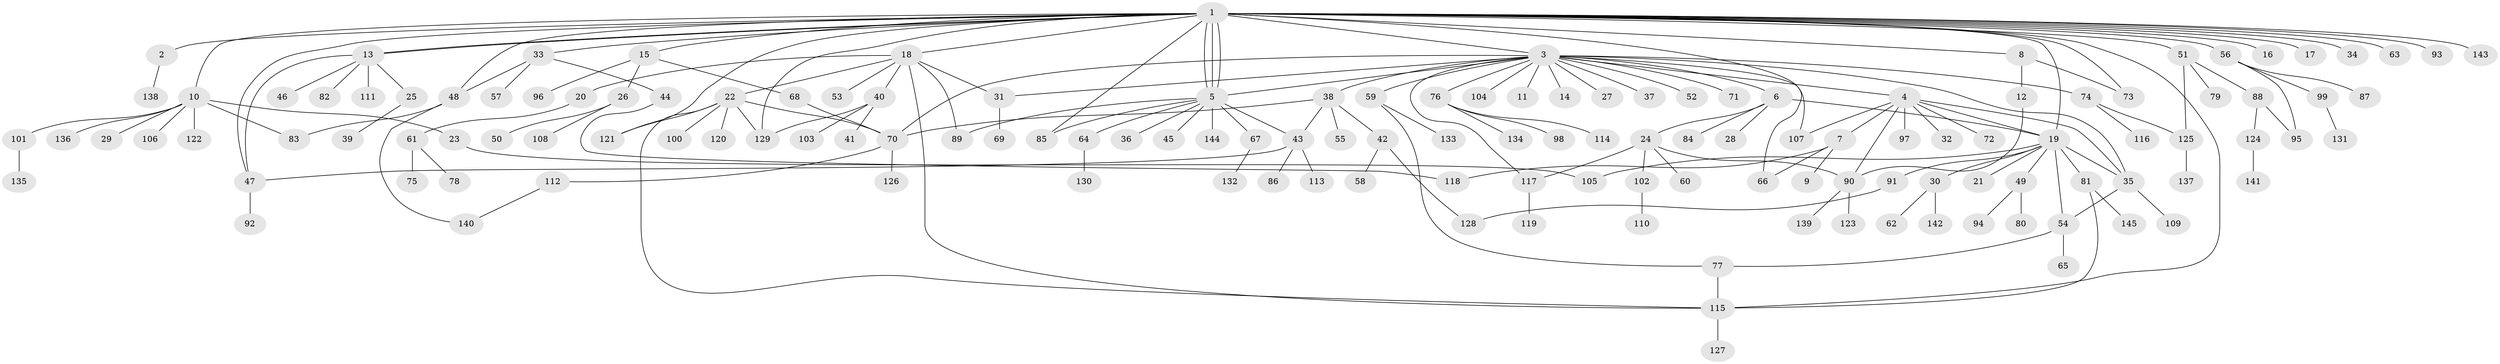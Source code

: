 // Generated by graph-tools (version 1.1) at 2025/50/03/09/25 03:50:00]
// undirected, 145 vertices, 184 edges
graph export_dot {
graph [start="1"]
  node [color=gray90,style=filled];
  1;
  2;
  3;
  4;
  5;
  6;
  7;
  8;
  9;
  10;
  11;
  12;
  13;
  14;
  15;
  16;
  17;
  18;
  19;
  20;
  21;
  22;
  23;
  24;
  25;
  26;
  27;
  28;
  29;
  30;
  31;
  32;
  33;
  34;
  35;
  36;
  37;
  38;
  39;
  40;
  41;
  42;
  43;
  44;
  45;
  46;
  47;
  48;
  49;
  50;
  51;
  52;
  53;
  54;
  55;
  56;
  57;
  58;
  59;
  60;
  61;
  62;
  63;
  64;
  65;
  66;
  67;
  68;
  69;
  70;
  71;
  72;
  73;
  74;
  75;
  76;
  77;
  78;
  79;
  80;
  81;
  82;
  83;
  84;
  85;
  86;
  87;
  88;
  89;
  90;
  91;
  92;
  93;
  94;
  95;
  96;
  97;
  98;
  99;
  100;
  101;
  102;
  103;
  104;
  105;
  106;
  107;
  108;
  109;
  110;
  111;
  112;
  113;
  114;
  115;
  116;
  117;
  118;
  119;
  120;
  121;
  122;
  123;
  124;
  125;
  126;
  127;
  128;
  129;
  130;
  131;
  132;
  133;
  134;
  135;
  136;
  137;
  138;
  139;
  140;
  141;
  142;
  143;
  144;
  145;
  1 -- 2;
  1 -- 3;
  1 -- 5;
  1 -- 5;
  1 -- 5;
  1 -- 8;
  1 -- 10;
  1 -- 13;
  1 -- 13;
  1 -- 15;
  1 -- 16;
  1 -- 17;
  1 -- 18;
  1 -- 19;
  1 -- 33;
  1 -- 34;
  1 -- 47;
  1 -- 48;
  1 -- 51;
  1 -- 56;
  1 -- 63;
  1 -- 66;
  1 -- 73;
  1 -- 85;
  1 -- 93;
  1 -- 115;
  1 -- 121;
  1 -- 129;
  1 -- 143;
  2 -- 138;
  3 -- 4;
  3 -- 5;
  3 -- 6;
  3 -- 11;
  3 -- 14;
  3 -- 27;
  3 -- 31;
  3 -- 35;
  3 -- 37;
  3 -- 38;
  3 -- 52;
  3 -- 59;
  3 -- 70;
  3 -- 71;
  3 -- 74;
  3 -- 76;
  3 -- 104;
  3 -- 107;
  3 -- 117;
  4 -- 7;
  4 -- 19;
  4 -- 32;
  4 -- 35;
  4 -- 72;
  4 -- 90;
  4 -- 97;
  4 -- 107;
  5 -- 36;
  5 -- 43;
  5 -- 45;
  5 -- 64;
  5 -- 67;
  5 -- 85;
  5 -- 89;
  5 -- 144;
  6 -- 19;
  6 -- 24;
  6 -- 28;
  6 -- 84;
  7 -- 9;
  7 -- 66;
  7 -- 118;
  8 -- 12;
  8 -- 73;
  10 -- 23;
  10 -- 29;
  10 -- 83;
  10 -- 101;
  10 -- 106;
  10 -- 122;
  10 -- 136;
  12 -- 90;
  13 -- 25;
  13 -- 46;
  13 -- 47;
  13 -- 82;
  13 -- 111;
  15 -- 26;
  15 -- 68;
  15 -- 96;
  18 -- 20;
  18 -- 22;
  18 -- 31;
  18 -- 40;
  18 -- 53;
  18 -- 89;
  18 -- 115;
  19 -- 21;
  19 -- 30;
  19 -- 35;
  19 -- 49;
  19 -- 54;
  19 -- 81;
  19 -- 91;
  19 -- 105;
  20 -- 61;
  22 -- 70;
  22 -- 100;
  22 -- 115;
  22 -- 120;
  22 -- 121;
  22 -- 129;
  23 -- 105;
  24 -- 60;
  24 -- 90;
  24 -- 102;
  24 -- 117;
  25 -- 39;
  26 -- 50;
  26 -- 108;
  30 -- 62;
  30 -- 142;
  31 -- 69;
  33 -- 44;
  33 -- 48;
  33 -- 57;
  35 -- 54;
  35 -- 109;
  38 -- 42;
  38 -- 43;
  38 -- 55;
  38 -- 70;
  40 -- 41;
  40 -- 103;
  40 -- 129;
  42 -- 58;
  42 -- 128;
  43 -- 47;
  43 -- 86;
  43 -- 113;
  44 -- 118;
  47 -- 92;
  48 -- 83;
  48 -- 140;
  49 -- 80;
  49 -- 94;
  51 -- 79;
  51 -- 88;
  51 -- 125;
  54 -- 65;
  54 -- 77;
  56 -- 87;
  56 -- 95;
  56 -- 99;
  59 -- 77;
  59 -- 133;
  61 -- 75;
  61 -- 78;
  64 -- 130;
  67 -- 132;
  68 -- 70;
  70 -- 112;
  70 -- 126;
  74 -- 116;
  74 -- 125;
  76 -- 98;
  76 -- 114;
  76 -- 134;
  77 -- 115;
  81 -- 115;
  81 -- 145;
  88 -- 95;
  88 -- 124;
  90 -- 123;
  90 -- 139;
  91 -- 128;
  99 -- 131;
  101 -- 135;
  102 -- 110;
  112 -- 140;
  115 -- 127;
  117 -- 119;
  124 -- 141;
  125 -- 137;
}
